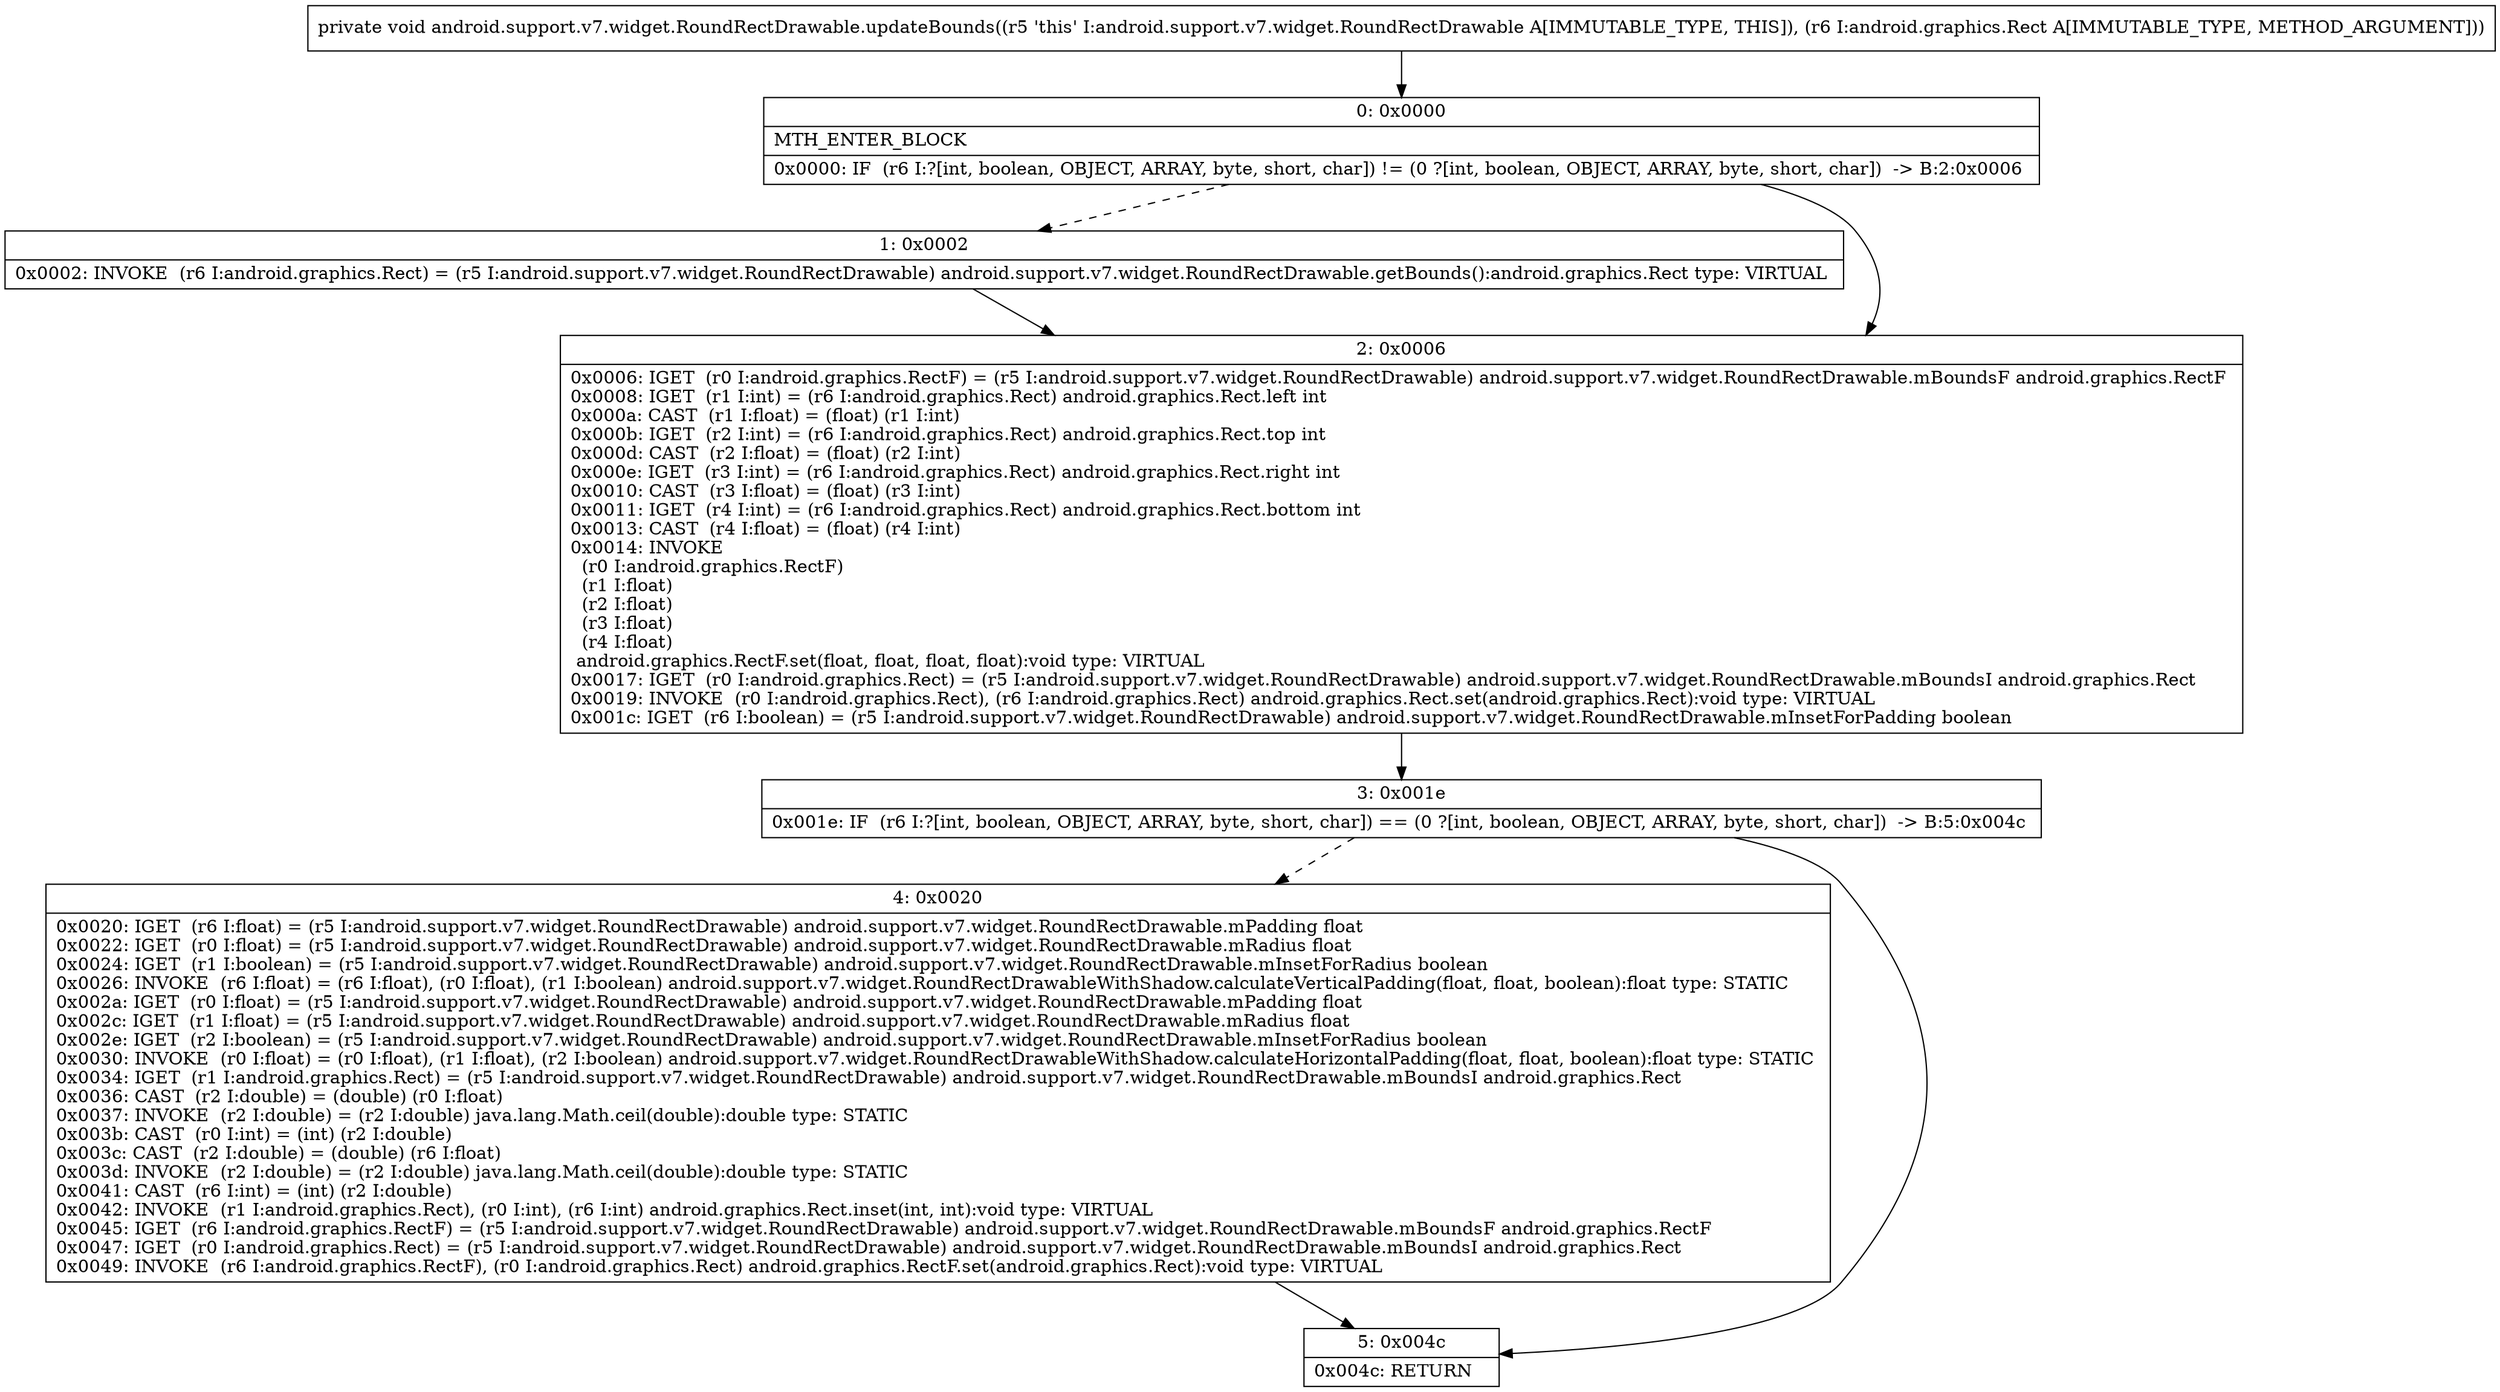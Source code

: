 digraph "CFG forandroid.support.v7.widget.RoundRectDrawable.updateBounds(Landroid\/graphics\/Rect;)V" {
Node_0 [shape=record,label="{0\:\ 0x0000|MTH_ENTER_BLOCK\l|0x0000: IF  (r6 I:?[int, boolean, OBJECT, ARRAY, byte, short, char]) != (0 ?[int, boolean, OBJECT, ARRAY, byte, short, char])  \-\> B:2:0x0006 \l}"];
Node_1 [shape=record,label="{1\:\ 0x0002|0x0002: INVOKE  (r6 I:android.graphics.Rect) = (r5 I:android.support.v7.widget.RoundRectDrawable) android.support.v7.widget.RoundRectDrawable.getBounds():android.graphics.Rect type: VIRTUAL \l}"];
Node_2 [shape=record,label="{2\:\ 0x0006|0x0006: IGET  (r0 I:android.graphics.RectF) = (r5 I:android.support.v7.widget.RoundRectDrawable) android.support.v7.widget.RoundRectDrawable.mBoundsF android.graphics.RectF \l0x0008: IGET  (r1 I:int) = (r6 I:android.graphics.Rect) android.graphics.Rect.left int \l0x000a: CAST  (r1 I:float) = (float) (r1 I:int) \l0x000b: IGET  (r2 I:int) = (r6 I:android.graphics.Rect) android.graphics.Rect.top int \l0x000d: CAST  (r2 I:float) = (float) (r2 I:int) \l0x000e: IGET  (r3 I:int) = (r6 I:android.graphics.Rect) android.graphics.Rect.right int \l0x0010: CAST  (r3 I:float) = (float) (r3 I:int) \l0x0011: IGET  (r4 I:int) = (r6 I:android.graphics.Rect) android.graphics.Rect.bottom int \l0x0013: CAST  (r4 I:float) = (float) (r4 I:int) \l0x0014: INVOKE  \l  (r0 I:android.graphics.RectF)\l  (r1 I:float)\l  (r2 I:float)\l  (r3 I:float)\l  (r4 I:float)\l android.graphics.RectF.set(float, float, float, float):void type: VIRTUAL \l0x0017: IGET  (r0 I:android.graphics.Rect) = (r5 I:android.support.v7.widget.RoundRectDrawable) android.support.v7.widget.RoundRectDrawable.mBoundsI android.graphics.Rect \l0x0019: INVOKE  (r0 I:android.graphics.Rect), (r6 I:android.graphics.Rect) android.graphics.Rect.set(android.graphics.Rect):void type: VIRTUAL \l0x001c: IGET  (r6 I:boolean) = (r5 I:android.support.v7.widget.RoundRectDrawable) android.support.v7.widget.RoundRectDrawable.mInsetForPadding boolean \l}"];
Node_3 [shape=record,label="{3\:\ 0x001e|0x001e: IF  (r6 I:?[int, boolean, OBJECT, ARRAY, byte, short, char]) == (0 ?[int, boolean, OBJECT, ARRAY, byte, short, char])  \-\> B:5:0x004c \l}"];
Node_4 [shape=record,label="{4\:\ 0x0020|0x0020: IGET  (r6 I:float) = (r5 I:android.support.v7.widget.RoundRectDrawable) android.support.v7.widget.RoundRectDrawable.mPadding float \l0x0022: IGET  (r0 I:float) = (r5 I:android.support.v7.widget.RoundRectDrawable) android.support.v7.widget.RoundRectDrawable.mRadius float \l0x0024: IGET  (r1 I:boolean) = (r5 I:android.support.v7.widget.RoundRectDrawable) android.support.v7.widget.RoundRectDrawable.mInsetForRadius boolean \l0x0026: INVOKE  (r6 I:float) = (r6 I:float), (r0 I:float), (r1 I:boolean) android.support.v7.widget.RoundRectDrawableWithShadow.calculateVerticalPadding(float, float, boolean):float type: STATIC \l0x002a: IGET  (r0 I:float) = (r5 I:android.support.v7.widget.RoundRectDrawable) android.support.v7.widget.RoundRectDrawable.mPadding float \l0x002c: IGET  (r1 I:float) = (r5 I:android.support.v7.widget.RoundRectDrawable) android.support.v7.widget.RoundRectDrawable.mRadius float \l0x002e: IGET  (r2 I:boolean) = (r5 I:android.support.v7.widget.RoundRectDrawable) android.support.v7.widget.RoundRectDrawable.mInsetForRadius boolean \l0x0030: INVOKE  (r0 I:float) = (r0 I:float), (r1 I:float), (r2 I:boolean) android.support.v7.widget.RoundRectDrawableWithShadow.calculateHorizontalPadding(float, float, boolean):float type: STATIC \l0x0034: IGET  (r1 I:android.graphics.Rect) = (r5 I:android.support.v7.widget.RoundRectDrawable) android.support.v7.widget.RoundRectDrawable.mBoundsI android.graphics.Rect \l0x0036: CAST  (r2 I:double) = (double) (r0 I:float) \l0x0037: INVOKE  (r2 I:double) = (r2 I:double) java.lang.Math.ceil(double):double type: STATIC \l0x003b: CAST  (r0 I:int) = (int) (r2 I:double) \l0x003c: CAST  (r2 I:double) = (double) (r6 I:float) \l0x003d: INVOKE  (r2 I:double) = (r2 I:double) java.lang.Math.ceil(double):double type: STATIC \l0x0041: CAST  (r6 I:int) = (int) (r2 I:double) \l0x0042: INVOKE  (r1 I:android.graphics.Rect), (r0 I:int), (r6 I:int) android.graphics.Rect.inset(int, int):void type: VIRTUAL \l0x0045: IGET  (r6 I:android.graphics.RectF) = (r5 I:android.support.v7.widget.RoundRectDrawable) android.support.v7.widget.RoundRectDrawable.mBoundsF android.graphics.RectF \l0x0047: IGET  (r0 I:android.graphics.Rect) = (r5 I:android.support.v7.widget.RoundRectDrawable) android.support.v7.widget.RoundRectDrawable.mBoundsI android.graphics.Rect \l0x0049: INVOKE  (r6 I:android.graphics.RectF), (r0 I:android.graphics.Rect) android.graphics.RectF.set(android.graphics.Rect):void type: VIRTUAL \l}"];
Node_5 [shape=record,label="{5\:\ 0x004c|0x004c: RETURN   \l}"];
MethodNode[shape=record,label="{private void android.support.v7.widget.RoundRectDrawable.updateBounds((r5 'this' I:android.support.v7.widget.RoundRectDrawable A[IMMUTABLE_TYPE, THIS]), (r6 I:android.graphics.Rect A[IMMUTABLE_TYPE, METHOD_ARGUMENT])) }"];
MethodNode -> Node_0;
Node_0 -> Node_1[style=dashed];
Node_0 -> Node_2;
Node_1 -> Node_2;
Node_2 -> Node_3;
Node_3 -> Node_4[style=dashed];
Node_3 -> Node_5;
Node_4 -> Node_5;
}

